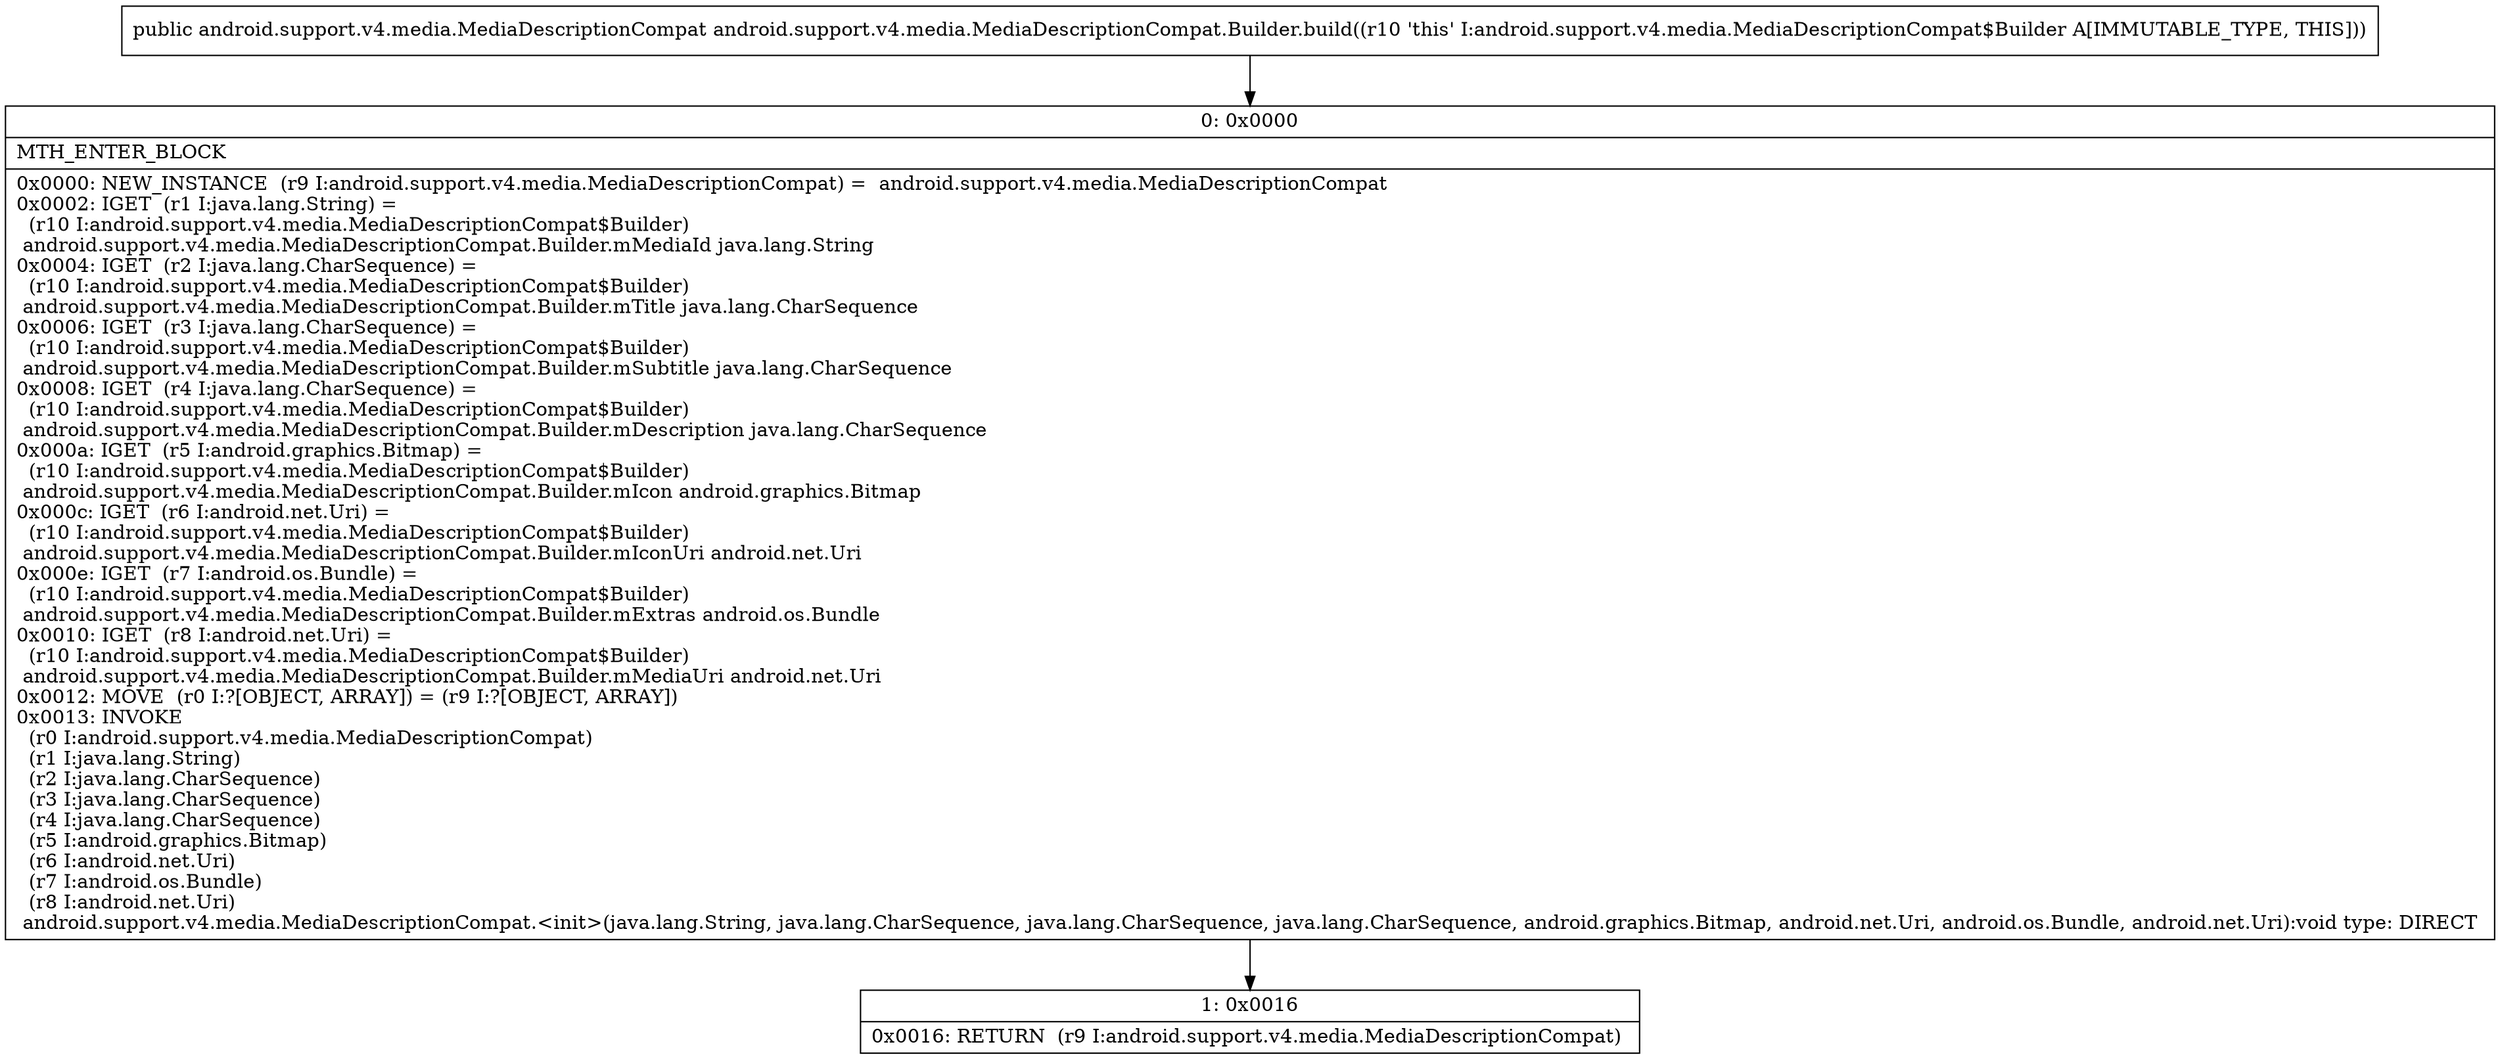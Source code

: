 digraph "CFG forandroid.support.v4.media.MediaDescriptionCompat.Builder.build()Landroid\/support\/v4\/media\/MediaDescriptionCompat;" {
Node_0 [shape=record,label="{0\:\ 0x0000|MTH_ENTER_BLOCK\l|0x0000: NEW_INSTANCE  (r9 I:android.support.v4.media.MediaDescriptionCompat) =  android.support.v4.media.MediaDescriptionCompat \l0x0002: IGET  (r1 I:java.lang.String) = \l  (r10 I:android.support.v4.media.MediaDescriptionCompat$Builder)\l android.support.v4.media.MediaDescriptionCompat.Builder.mMediaId java.lang.String \l0x0004: IGET  (r2 I:java.lang.CharSequence) = \l  (r10 I:android.support.v4.media.MediaDescriptionCompat$Builder)\l android.support.v4.media.MediaDescriptionCompat.Builder.mTitle java.lang.CharSequence \l0x0006: IGET  (r3 I:java.lang.CharSequence) = \l  (r10 I:android.support.v4.media.MediaDescriptionCompat$Builder)\l android.support.v4.media.MediaDescriptionCompat.Builder.mSubtitle java.lang.CharSequence \l0x0008: IGET  (r4 I:java.lang.CharSequence) = \l  (r10 I:android.support.v4.media.MediaDescriptionCompat$Builder)\l android.support.v4.media.MediaDescriptionCompat.Builder.mDescription java.lang.CharSequence \l0x000a: IGET  (r5 I:android.graphics.Bitmap) = \l  (r10 I:android.support.v4.media.MediaDescriptionCompat$Builder)\l android.support.v4.media.MediaDescriptionCompat.Builder.mIcon android.graphics.Bitmap \l0x000c: IGET  (r6 I:android.net.Uri) = \l  (r10 I:android.support.v4.media.MediaDescriptionCompat$Builder)\l android.support.v4.media.MediaDescriptionCompat.Builder.mIconUri android.net.Uri \l0x000e: IGET  (r7 I:android.os.Bundle) = \l  (r10 I:android.support.v4.media.MediaDescriptionCompat$Builder)\l android.support.v4.media.MediaDescriptionCompat.Builder.mExtras android.os.Bundle \l0x0010: IGET  (r8 I:android.net.Uri) = \l  (r10 I:android.support.v4.media.MediaDescriptionCompat$Builder)\l android.support.v4.media.MediaDescriptionCompat.Builder.mMediaUri android.net.Uri \l0x0012: MOVE  (r0 I:?[OBJECT, ARRAY]) = (r9 I:?[OBJECT, ARRAY]) \l0x0013: INVOKE  \l  (r0 I:android.support.v4.media.MediaDescriptionCompat)\l  (r1 I:java.lang.String)\l  (r2 I:java.lang.CharSequence)\l  (r3 I:java.lang.CharSequence)\l  (r4 I:java.lang.CharSequence)\l  (r5 I:android.graphics.Bitmap)\l  (r6 I:android.net.Uri)\l  (r7 I:android.os.Bundle)\l  (r8 I:android.net.Uri)\l android.support.v4.media.MediaDescriptionCompat.\<init\>(java.lang.String, java.lang.CharSequence, java.lang.CharSequence, java.lang.CharSequence, android.graphics.Bitmap, android.net.Uri, android.os.Bundle, android.net.Uri):void type: DIRECT \l}"];
Node_1 [shape=record,label="{1\:\ 0x0016|0x0016: RETURN  (r9 I:android.support.v4.media.MediaDescriptionCompat) \l}"];
MethodNode[shape=record,label="{public android.support.v4.media.MediaDescriptionCompat android.support.v4.media.MediaDescriptionCompat.Builder.build((r10 'this' I:android.support.v4.media.MediaDescriptionCompat$Builder A[IMMUTABLE_TYPE, THIS])) }"];
MethodNode -> Node_0;
Node_0 -> Node_1;
}

